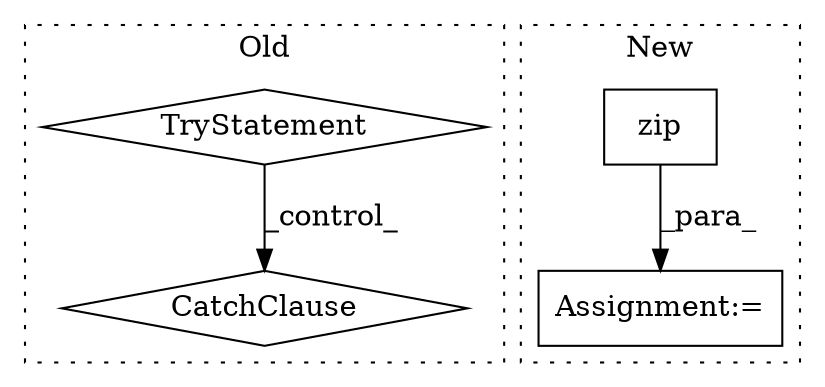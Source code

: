 digraph G {
subgraph cluster0 {
1 [label="TryStatement" a="54" s="2084" l="4" shape="diamond"];
3 [label="CatchClause" a="12" s="2441,2499" l="13,2" shape="diamond"];
label = "Old";
style="dotted";
}
subgraph cluster1 {
2 [label="zip" a="32" s="2151,2167" l="4,1" shape="box"];
4 [label="Assignment:=" a="7" s="2075,2168" l="57,2" shape="box"];
label = "New";
style="dotted";
}
1 -> 3 [label="_control_"];
2 -> 4 [label="_para_"];
}